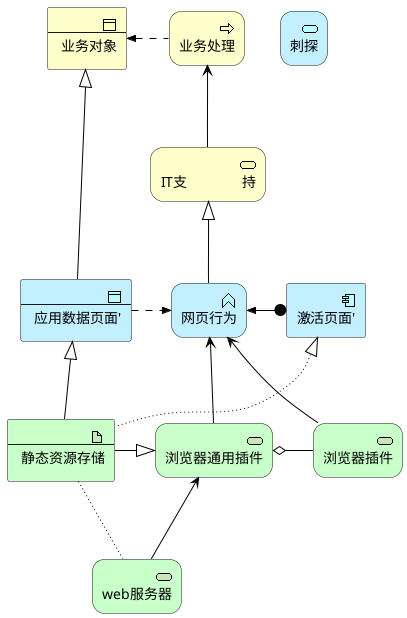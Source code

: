 @startuml
!include <archimate/Archimate>

' Elements
Business_Object(businessObject, "业务对象")
Business_Process(someBusinessProcess,"业务处理")

Application_DataObject(dataObject, "应用数据页面'")
Application_Function(webpageBehaviour, "网页行为")
Application_Component(ActivePartWebPage, "激活页面'")

Application_Service(a, "刺探")

Technology_Artifact(inMemoryItem,"静态资源存储")
Business_Service(itSupportService, "IT支               持")
Technology_Service(internetBrowser, "浏览器通用插件")
Technology_Service(internetBrowserPlugin, "浏览器插件")
Technology_Service(webServer, "web服务器")

'Relationships
Rel_Flow_Left(someBusinessProcess, businessObject, "")
Rel_Serving_Up(itSupportService, someBusinessProcess, "")
Rel_Specialization_Up(webpageBehaviour, itSupportService, "")
Rel_Flow_Right(dataObject, webpageBehaviour, "")
Rel_Specialization_Up(dataObject, businessObject, "")
Rel_Assignment_Left(ActivePartWebPage, webpageBehaviour, "")
Rel_Specialization_Up(inMemoryItem, dataObject, "")
Rel_Realization_Up(inMemoryItem, ActivePartWebPage, "")
Rel_Specialization_Right(inMemoryItem,internetBrowser, "")
Rel_Serving_Up(internetBrowser, webpageBehaviour, "")
Rel_Serving_Up(internetBrowserPlugin, webpageBehaviour, "")
Rel_Aggregation_Right(internetBrowser, internetBrowserPlugin, "")
Rel_Access_Up(webServer, inMemoryItem, "")
Rel_Serving_Up(webServer, internetBrowser, "")
@enduml